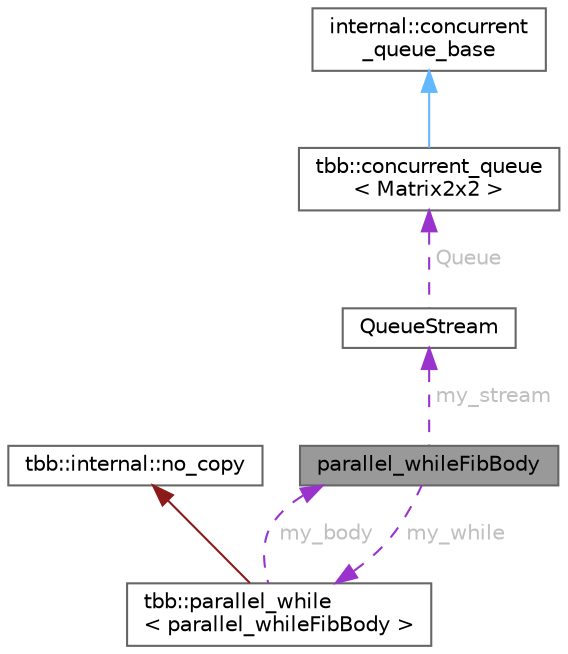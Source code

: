 digraph "parallel_whileFibBody"
{
 // LATEX_PDF_SIZE
  bgcolor="transparent";
  edge [fontname=Helvetica,fontsize=10,labelfontname=Helvetica,labelfontsize=10];
  node [fontname=Helvetica,fontsize=10,shape=box,height=0.2,width=0.4];
  Node1 [id="Node000001",label="parallel_whileFibBody",height=0.2,width=0.4,color="gray40", fillcolor="grey60", style="filled", fontcolor="black",tooltip="Functor for parallel_while which process the queue"];
  Node2 -> Node1 [id="edge1_Node000001_Node000002",dir="back",color="darkorchid3",style="dashed",tooltip=" ",label=" my_stream",fontcolor="grey" ];
  Node2 [id="Node000002",label="QueueStream",height=0.2,width=0.4,color="gray40", fillcolor="white", style="filled",URL="$struct_queue_stream.html",tooltip="Stream of matrices"];
  Node3 -> Node2 [id="edge2_Node000002_Node000003",dir="back",color="darkorchid3",style="dashed",tooltip=" ",label=" Queue",fontcolor="grey" ];
  Node3 [id="Node000003",label="tbb::concurrent_queue\l\< Matrix2x2 \>",height=0.2,width=0.4,color="gray40", fillcolor="white", style="filled",URL="$classtbb_1_1concurrent__queue.html",tooltip=" "];
  Node4 -> Node3 [id="edge3_Node000003_Node000004",dir="back",color="steelblue1",style="solid",tooltip=" "];
  Node4 [id="Node000004",label="internal::concurrent\l_queue_base",height=0.2,width=0.4,color="gray40", fillcolor="white", style="filled",tooltip=" "];
  Node5 -> Node1 [id="edge4_Node000001_Node000005",dir="back",color="darkorchid3",style="dashed",tooltip=" ",label=" my_while",fontcolor="grey" ];
  Node5 [id="Node000005",label="tbb::parallel_while\l\< parallel_whileFibBody \>",height=0.2,width=0.4,color="gray40", fillcolor="white", style="filled",URL="$classtbb_1_1parallel__while.html",tooltip=" "];
  Node6 -> Node5 [id="edge5_Node000005_Node000006",dir="back",color="firebrick4",style="solid",tooltip=" "];
  Node6 [id="Node000006",label="tbb::internal::no_copy",height=0.2,width=0.4,color="gray40", fillcolor="white", style="filled",tooltip=" "];
  Node1 -> Node5 [id="edge6_Node000005_Node000001",dir="back",color="darkorchid3",style="dashed",tooltip=" ",label=" my_body",fontcolor="grey" ];
}
